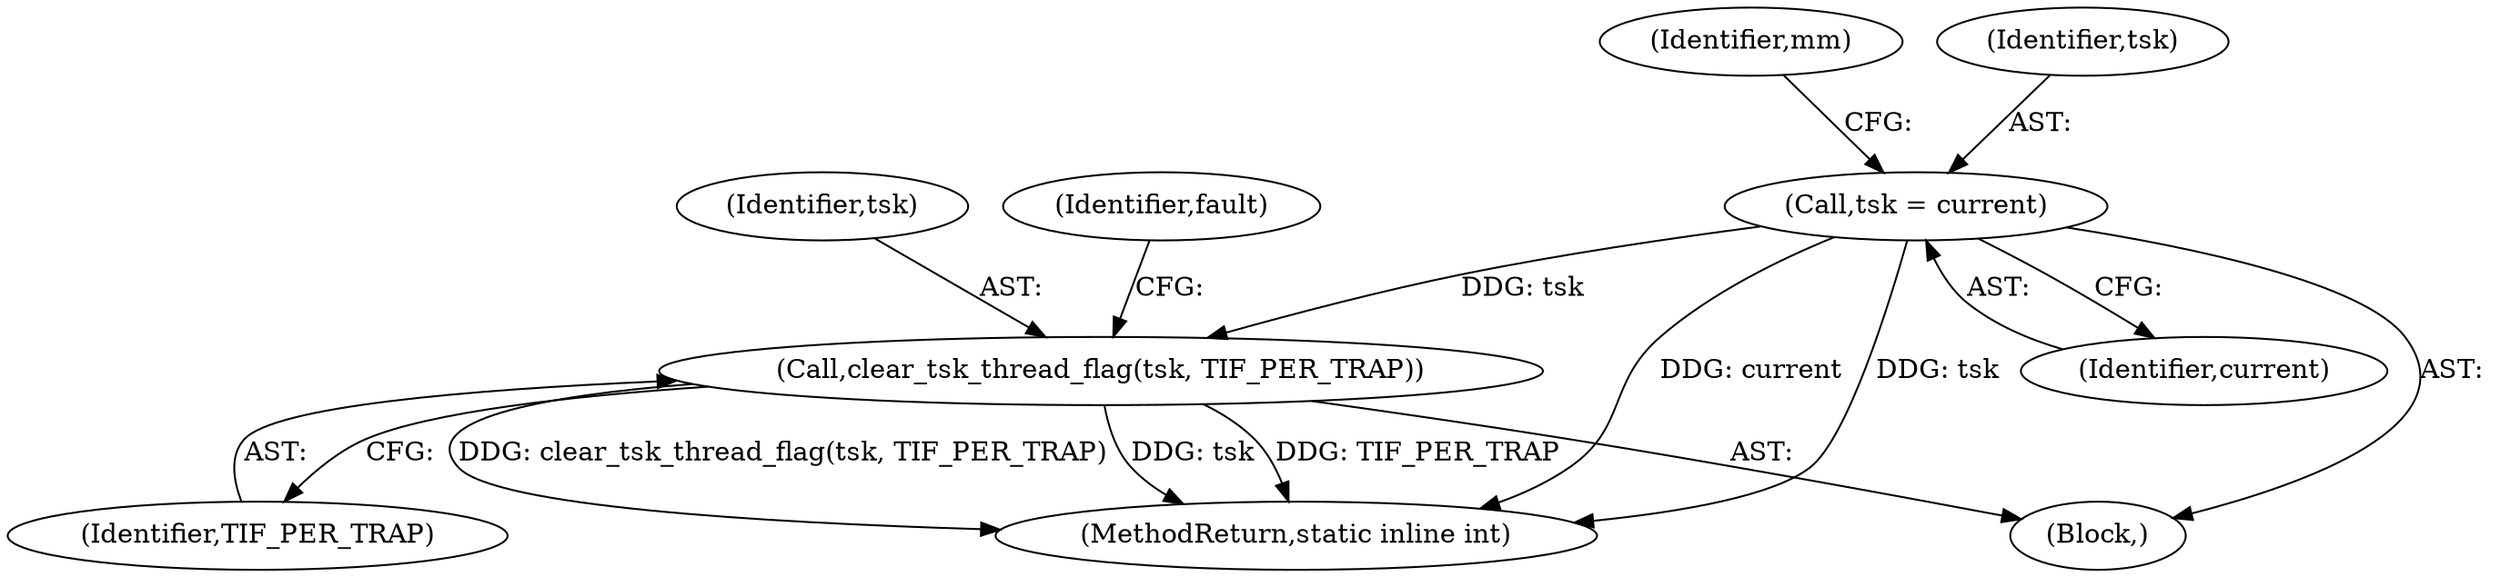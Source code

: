 digraph "0_linux_a8b0ca17b80e92faab46ee7179ba9e99ccb61233_21@pointer" {
"1000122" [label="(Call,tsk = current)"];
"1000279" [label="(Call,clear_tsk_thread_flag(tsk, TIF_PER_TRAP))"];
"1000122" [label="(Call,tsk = current)"];
"1000281" [label="(Identifier,TIF_PER_TRAP)"];
"1000294" [label="(MethodReturn,static inline int)"];
"1000280" [label="(Identifier,tsk)"];
"1000283" [label="(Identifier,fault)"];
"1000126" [label="(Identifier,mm)"];
"1000279" [label="(Call,clear_tsk_thread_flag(tsk, TIF_PER_TRAP))"];
"1000124" [label="(Identifier,current)"];
"1000123" [label="(Identifier,tsk)"];
"1000110" [label="(Block,)"];
"1000122" -> "1000110"  [label="AST: "];
"1000122" -> "1000124"  [label="CFG: "];
"1000123" -> "1000122"  [label="AST: "];
"1000124" -> "1000122"  [label="AST: "];
"1000126" -> "1000122"  [label="CFG: "];
"1000122" -> "1000294"  [label="DDG: tsk"];
"1000122" -> "1000294"  [label="DDG: current"];
"1000122" -> "1000279"  [label="DDG: tsk"];
"1000279" -> "1000110"  [label="AST: "];
"1000279" -> "1000281"  [label="CFG: "];
"1000280" -> "1000279"  [label="AST: "];
"1000281" -> "1000279"  [label="AST: "];
"1000283" -> "1000279"  [label="CFG: "];
"1000279" -> "1000294"  [label="DDG: tsk"];
"1000279" -> "1000294"  [label="DDG: TIF_PER_TRAP"];
"1000279" -> "1000294"  [label="DDG: clear_tsk_thread_flag(tsk, TIF_PER_TRAP)"];
}
